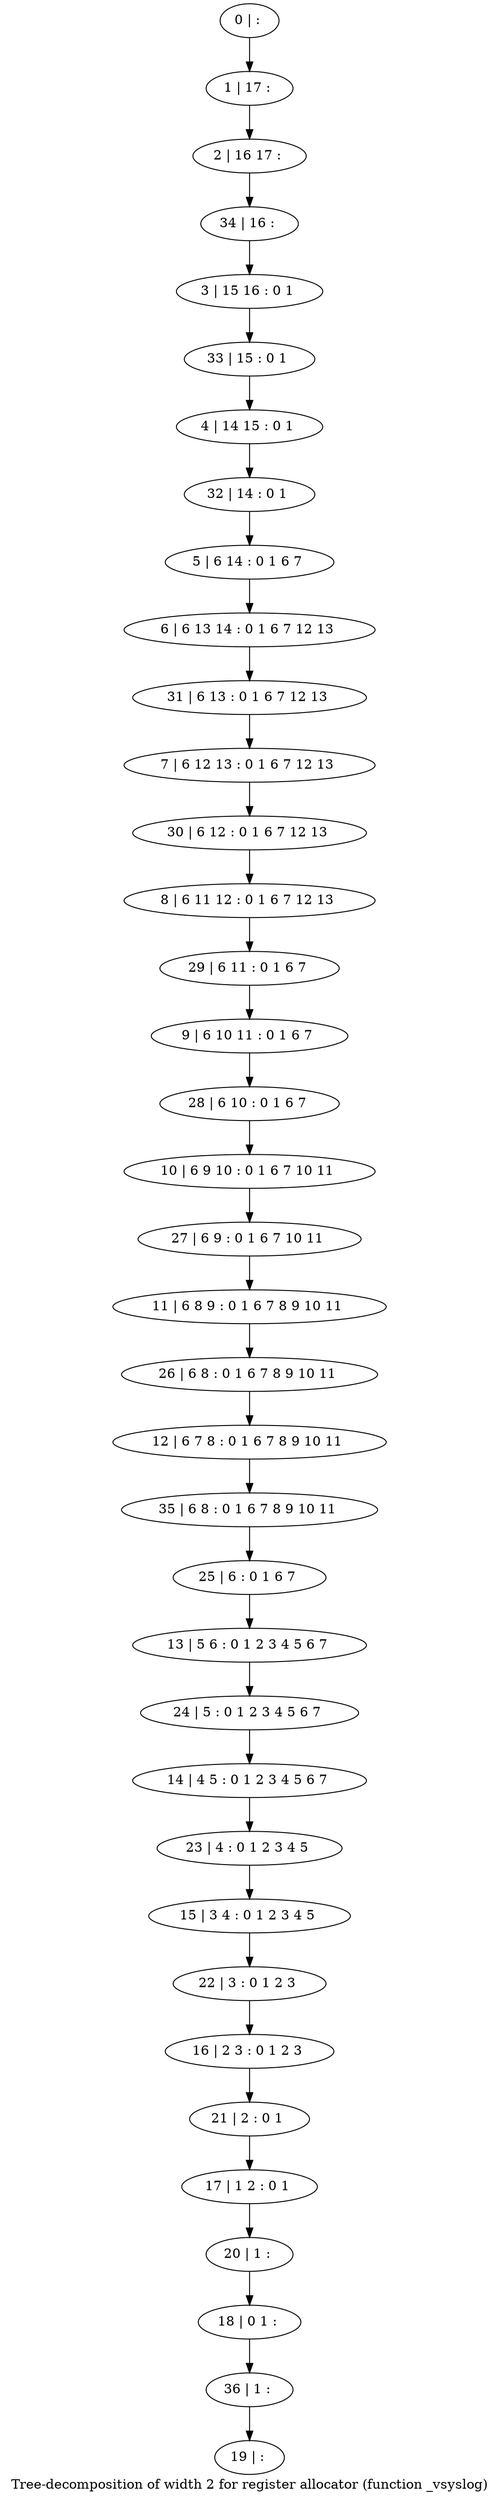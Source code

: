 digraph G {
graph [label="Tree-decomposition of width 2 for register allocator (function _vsyslog)"]
0[label="0 | : "];
1[label="1 | 17 : "];
2[label="2 | 16 17 : "];
3[label="3 | 15 16 : 0 1 "];
4[label="4 | 14 15 : 0 1 "];
5[label="5 | 6 14 : 0 1 6 7 "];
6[label="6 | 6 13 14 : 0 1 6 7 12 13 "];
7[label="7 | 6 12 13 : 0 1 6 7 12 13 "];
8[label="8 | 6 11 12 : 0 1 6 7 12 13 "];
9[label="9 | 6 10 11 : 0 1 6 7 "];
10[label="10 | 6 9 10 : 0 1 6 7 10 11 "];
11[label="11 | 6 8 9 : 0 1 6 7 8 9 10 11 "];
12[label="12 | 6 7 8 : 0 1 6 7 8 9 10 11 "];
13[label="13 | 5 6 : 0 1 2 3 4 5 6 7 "];
14[label="14 | 4 5 : 0 1 2 3 4 5 6 7 "];
15[label="15 | 3 4 : 0 1 2 3 4 5 "];
16[label="16 | 2 3 : 0 1 2 3 "];
17[label="17 | 1 2 : 0 1 "];
18[label="18 | 0 1 : "];
19[label="19 | : "];
20[label="20 | 1 : "];
21[label="21 | 2 : 0 1 "];
22[label="22 | 3 : 0 1 2 3 "];
23[label="23 | 4 : 0 1 2 3 4 5 "];
24[label="24 | 5 : 0 1 2 3 4 5 6 7 "];
25[label="25 | 6 : 0 1 6 7 "];
26[label="26 | 6 8 : 0 1 6 7 8 9 10 11 "];
27[label="27 | 6 9 : 0 1 6 7 10 11 "];
28[label="28 | 6 10 : 0 1 6 7 "];
29[label="29 | 6 11 : 0 1 6 7 "];
30[label="30 | 6 12 : 0 1 6 7 12 13 "];
31[label="31 | 6 13 : 0 1 6 7 12 13 "];
32[label="32 | 14 : 0 1 "];
33[label="33 | 15 : 0 1 "];
34[label="34 | 16 : "];
35[label="35 | 6 8 : 0 1 6 7 8 9 10 11 "];
36[label="36 | 1 : "];
0->1 ;
1->2 ;
5->6 ;
20->18 ;
17->20 ;
21->17 ;
16->21 ;
22->16 ;
15->22 ;
23->15 ;
14->23 ;
24->14 ;
13->24 ;
25->13 ;
26->12 ;
11->26 ;
27->11 ;
10->27 ;
28->10 ;
9->28 ;
29->9 ;
8->29 ;
30->8 ;
7->30 ;
31->7 ;
6->31 ;
32->5 ;
4->32 ;
33->4 ;
3->33 ;
34->3 ;
2->34 ;
35->25 ;
12->35 ;
36->19 ;
18->36 ;
}
